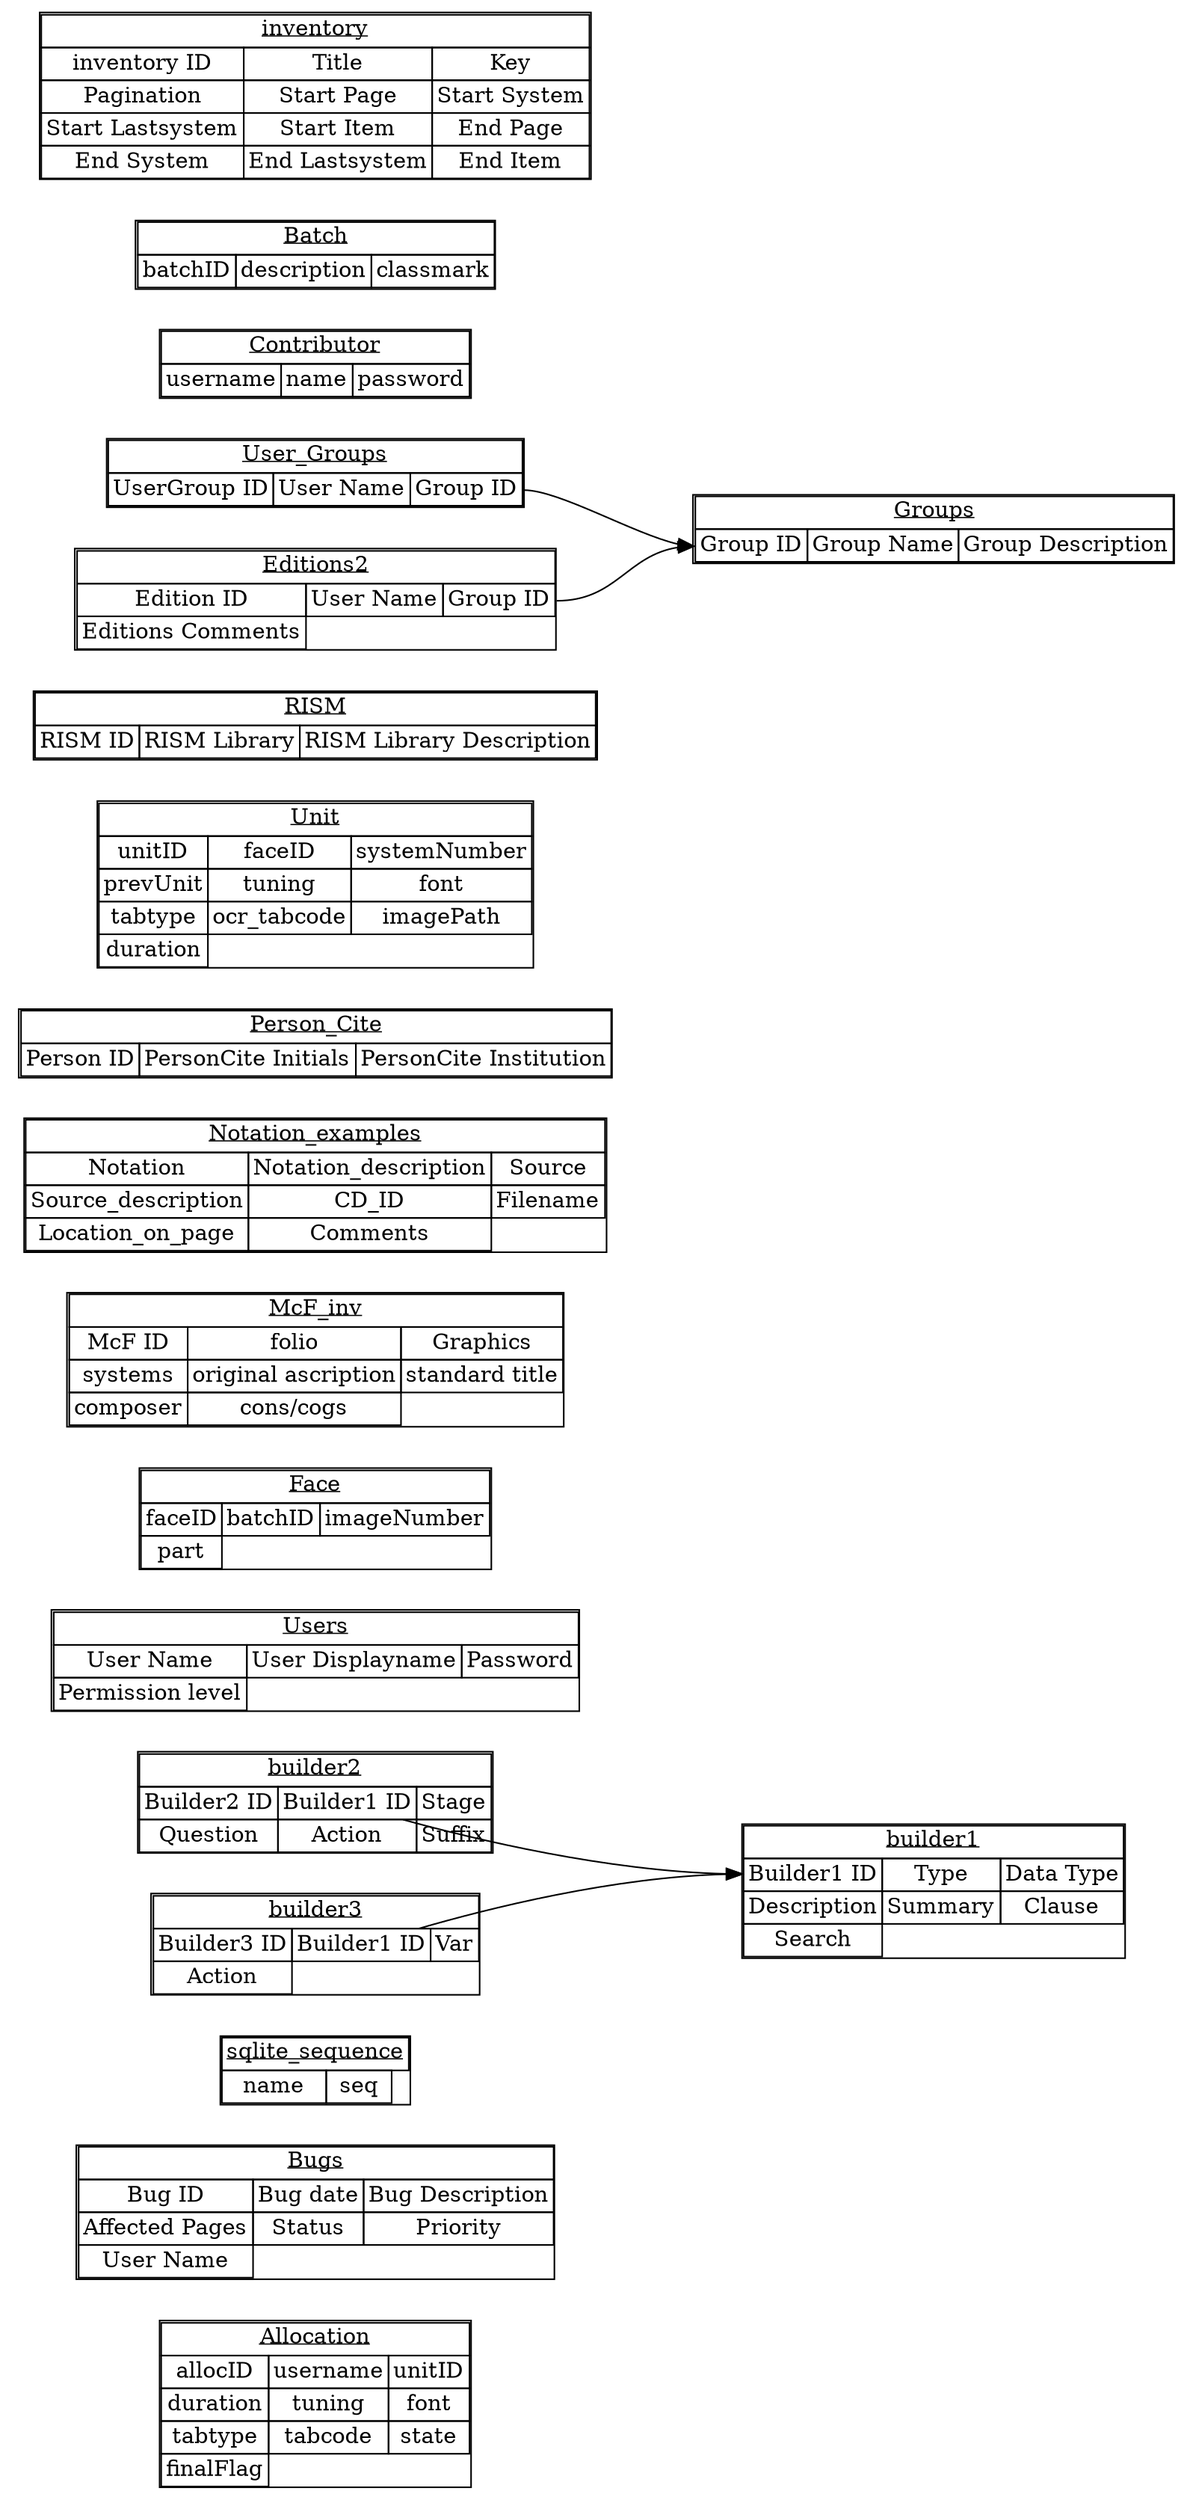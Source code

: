digraph sqliteschema {
node [shape=plaintext];
rankdir=LR
splines=true
overlap=scale
Allocation [label=<<TABLE CELLSPACING="0"><TR><TD COLSPAN="3"><U>Allocation</U></TD></TR><TR><TD PORT="allocID">allocID</TD><TD PORT="username">username</TD><TD PORT="unitID">unitID</TD></TR><TR><TD PORT="duration">duration</TD><TD PORT="tuning">tuning</TD><TD PORT="font">font</TD></TR><TR><TD PORT="tabtype">tabtype</TD><TD PORT="tabcode">tabcode</TD><TD PORT="state">state</TD></TR><TR><TD PORT="finalFlag">finalFlag</TD></TR></TABLE>>];
Bugs [label=<<TABLE CELLSPACING="0"><TR><TD COLSPAN="3"><U>Bugs</U></TD></TR><TR><TD PORT="Bug ID">Bug ID</TD><TD PORT="Bug date">Bug date</TD><TD PORT="Bug Description">Bug Description</TD></TR><TR><TD PORT="Affected Pages">Affected Pages</TD><TD PORT="Status">Status</TD><TD PORT="Priority">Priority</TD></TR><TR><TD PORT="User Name">User Name</TD></TR></TABLE>>];
sqlite_sequence [label=<<TABLE CELLSPACING="0"><TR><TD COLSPAN="3"><U>sqlite_sequence</U></TD></TR><TR><TD PORT="name">name</TD><TD PORT="seq">seq</TD></TR></TABLE>>];
builder1 [label=<<TABLE CELLSPACING="0"><TR><TD COLSPAN="3"><U>builder1</U></TD></TR><TR><TD PORT="Builder1 ID">Builder1 ID</TD><TD PORT="Type">Type</TD><TD PORT="Data Type">Data Type</TD></TR><TR><TD PORT="Description">Description</TD><TD PORT="Summary">Summary</TD><TD PORT="Clause">Clause</TD></TR><TR><TD PORT="Search">Search</TD></TR></TABLE>>];
builder2 [label=<<TABLE CELLSPACING="0"><TR><TD COLSPAN="3"><U>builder2</U></TD></TR><TR><TD PORT="Builder2 ID">Builder2 ID</TD><TD PORT="Builder1 ID">Builder1 ID</TD><TD PORT="Stage">Stage</TD></TR><TR><TD PORT="Question">Question</TD><TD PORT="Action">Action</TD><TD PORT="Suffix">Suffix</TD></TR></TABLE>>];
builder3 [label=<<TABLE CELLSPACING="0"><TR><TD COLSPAN="3"><U>builder3</U></TD></TR><TR><TD PORT="Builder3 ID">Builder3 ID</TD><TD PORT="Builder1 ID">Builder1 ID</TD><TD PORT="Var">Var</TD></TR><TR><TD PORT="Action">Action</TD></TR></TABLE>>];
Users [label=<<TABLE CELLSPACING="0"><TR><TD COLSPAN="3"><U>Users</U></TD></TR><TR><TD PORT="User Name">User Name</TD><TD PORT="User Displayname">User Displayname</TD><TD PORT="Password">Password</TD></TR><TR><TD PORT="Permission level">Permission level</TD></TR></TABLE>>];
Face [label=<<TABLE CELLSPACING="0"><TR><TD COLSPAN="3"><U>Face</U></TD></TR><TR><TD PORT="faceID">faceID</TD><TD PORT="batchID">batchID</TD><TD PORT="imageNumber">imageNumber</TD></TR><TR><TD PORT="part">part</TD></TR></TABLE>>];
McF_inv [label=<<TABLE CELLSPACING="0"><TR><TD COLSPAN="3"><U>McF_inv</U></TD></TR><TR><TD PORT="McF ID">McF ID</TD><TD PORT="folio">folio</TD><TD PORT="Graphics">Graphics</TD></TR><TR><TD PORT="systems">systems</TD><TD PORT="original ascription">original ascription</TD><TD PORT="standard title">standard title</TD></TR><TR><TD PORT="composer">composer</TD><TD PORT="cons/cogs">cons/cogs</TD></TR></TABLE>>];
Notation_examples [label=<<TABLE CELLSPACING="0"><TR><TD COLSPAN="3"><U>Notation_examples</U></TD></TR><TR><TD PORT="Notation">Notation</TD><TD PORT="Notation_description">Notation_description</TD><TD PORT="Source">Source</TD></TR><TR><TD PORT="Source_description">Source_description</TD><TD PORT="CD_ID">CD_ID</TD><TD PORT="Filename">Filename</TD></TR><TR><TD PORT="Location_on_page">Location_on_page</TD><TD PORT="Comments">Comments</TD></TR></TABLE>>];
Person_Cite [label=<<TABLE CELLSPACING="0"><TR><TD COLSPAN="3"><U>Person_Cite</U></TD></TR><TR><TD PORT="Person ID">Person ID</TD><TD PORT="PersonCite Initials">PersonCite Initials</TD><TD PORT="PersonCite Institution">PersonCite Institution</TD></TR></TABLE>>];
Unit [label=<<TABLE CELLSPACING="0"><TR><TD COLSPAN="3"><U>Unit</U></TD></TR><TR><TD PORT="unitID">unitID</TD><TD PORT="faceID">faceID</TD><TD PORT="systemNumber">systemNumber</TD></TR><TR><TD PORT="prevUnit">prevUnit</TD><TD PORT="tuning">tuning</TD><TD PORT="font">font</TD></TR><TR><TD PORT="tabtype">tabtype</TD><TD PORT="ocr_tabcode">ocr_tabcode</TD><TD PORT="imagePath">imagePath</TD></TR><TR><TD PORT="duration">duration</TD></TR></TABLE>>];
RISM [label=<<TABLE CELLSPACING="0"><TR><TD COLSPAN="3"><U>RISM</U></TD></TR><TR><TD PORT="RISM ID">RISM ID</TD><TD PORT="RISM Library">RISM Library</TD><TD PORT="RISM Library Description">RISM Library Description</TD></TR></TABLE>>];
User_Groups [label=<<TABLE CELLSPACING="0"><TR><TD COLSPAN="3"><U>User_Groups</U></TD></TR><TR><TD PORT="UserGroup ID">UserGroup ID</TD><TD PORT="User Name">User Name</TD><TD PORT="Group ID">Group ID</TD></TR></TABLE>>];
Groups [label=<<TABLE CELLSPACING="0"><TR><TD COLSPAN="3"><U>Groups</U></TD></TR><TR><TD PORT="Group ID">Group ID</TD><TD PORT="Group Name">Group Name</TD><TD PORT="Group Description">Group Description</TD></TR></TABLE>>];
Editions2 [label=<<TABLE CELLSPACING="0"><TR><TD COLSPAN="3"><U>Editions2</U></TD></TR><TR><TD PORT="Edition ID">Edition ID</TD><TD PORT="User Name">User Name</TD><TD PORT="Group ID">Group ID</TD></TR><TR><TD PORT="Editions Comments">Editions Comments</TD></TR></TABLE>>];
Contributor [label=<<TABLE CELLSPACING="0"><TR><TD COLSPAN="3"><U>Contributor</U></TD></TR><TR><TD PORT="username">username</TD><TD PORT="name">name</TD><TD PORT="password">password</TD></TR></TABLE>>];
Batch [label=<<TABLE CELLSPACING="0"><TR><TD COLSPAN="3"><U>Batch</U></TD></TR><TR><TD PORT="batchID">batchID</TD><TD PORT="description">description</TD><TD PORT="classmark">classmark</TD></TR></TABLE>>];
inventory [label=<<TABLE CELLSPACING="0"><TR><TD COLSPAN="3"><U>inventory</U></TD></TR><TR><TD PORT="inventory ID">inventory ID</TD><TD PORT="Title">Title</TD><TD PORT="Key">Key</TD></TR><TR><TD PORT="Pagination">Pagination</TD><TD PORT="Start Page">Start Page</TD><TD PORT="Start System">Start System</TD></TR><TR><TD PORT="Start Lastsystem">Start Lastsystem</TD><TD PORT="Start Item">Start Item</TD><TD PORT="End Page">End Page</TD></TR><TR><TD PORT="End System">End System</TD><TD PORT="End Lastsystem">End Lastsystem</TD><TD PORT="End Item">End Item</TD></TR></TABLE>>];
"builder2":"Builder1 ID" -> "builder1":"Builder1 ID";
"builder3":"Builder1 ID" -> "builder1":"Builder1 ID";
"User_Groups":"Group ID" -> "Groups":"Group ID";
"Editions2":"Group ID" -> "Groups":"Group ID";
}
